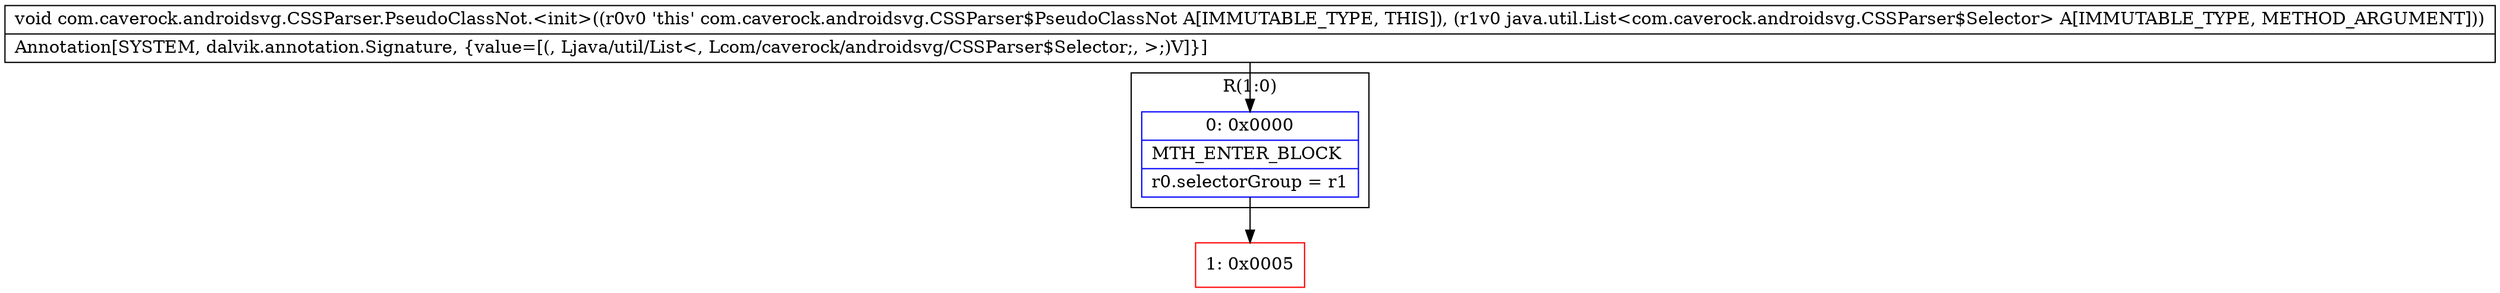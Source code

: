 digraph "CFG forcom.caverock.androidsvg.CSSParser.PseudoClassNot.\<init\>(Ljava\/util\/List;)V" {
subgraph cluster_Region_354815226 {
label = "R(1:0)";
node [shape=record,color=blue];
Node_0 [shape=record,label="{0\:\ 0x0000|MTH_ENTER_BLOCK\l|r0.selectorGroup = r1\l}"];
}
Node_1 [shape=record,color=red,label="{1\:\ 0x0005}"];
MethodNode[shape=record,label="{void com.caverock.androidsvg.CSSParser.PseudoClassNot.\<init\>((r0v0 'this' com.caverock.androidsvg.CSSParser$PseudoClassNot A[IMMUTABLE_TYPE, THIS]), (r1v0 java.util.List\<com.caverock.androidsvg.CSSParser$Selector\> A[IMMUTABLE_TYPE, METHOD_ARGUMENT]))  | Annotation[SYSTEM, dalvik.annotation.Signature, \{value=[(, Ljava\/util\/List\<, Lcom\/caverock\/androidsvg\/CSSParser$Selector;, \>;)V]\}]\l}"];
MethodNode -> Node_0;
Node_0 -> Node_1;
}

